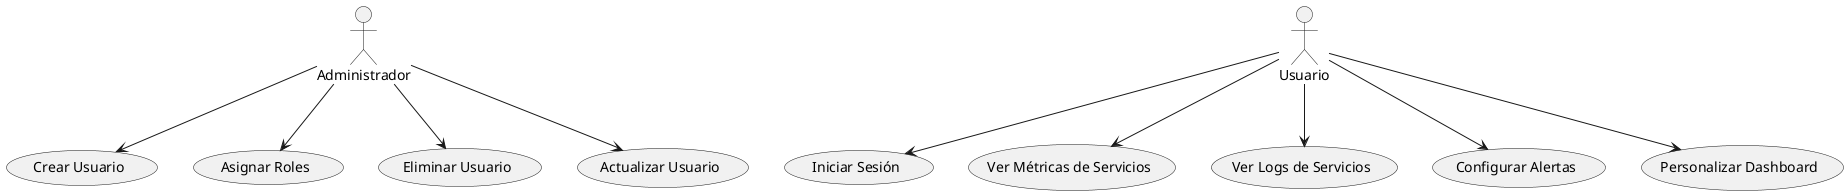 @startuml diagramaCasosDeUso

actor Administrador
actor Usuario

usecase "Iniciar Sesión" as UC1
usecase "Ver Métricas de Servicios" as UC2
usecase "Ver Logs de Servicios" as UC3
usecase "Configurar Alertas" as UC4
usecase "Personalizar Dashboard" as UC5
usecase "Crear Usuario" as UC6
usecase "Asignar Roles" as UC7
usecase "Eliminar Usuario" as UC8
usecase "Actualizar Usuario" as UC9

Usuario --> UC1
Usuario --> UC2
Usuario --> UC3
Usuario --> UC4
Usuario --> UC5
Administrador --> UC6
Administrador --> UC7
Administrador --> UC8
Administrador --> UC9

@enduml
